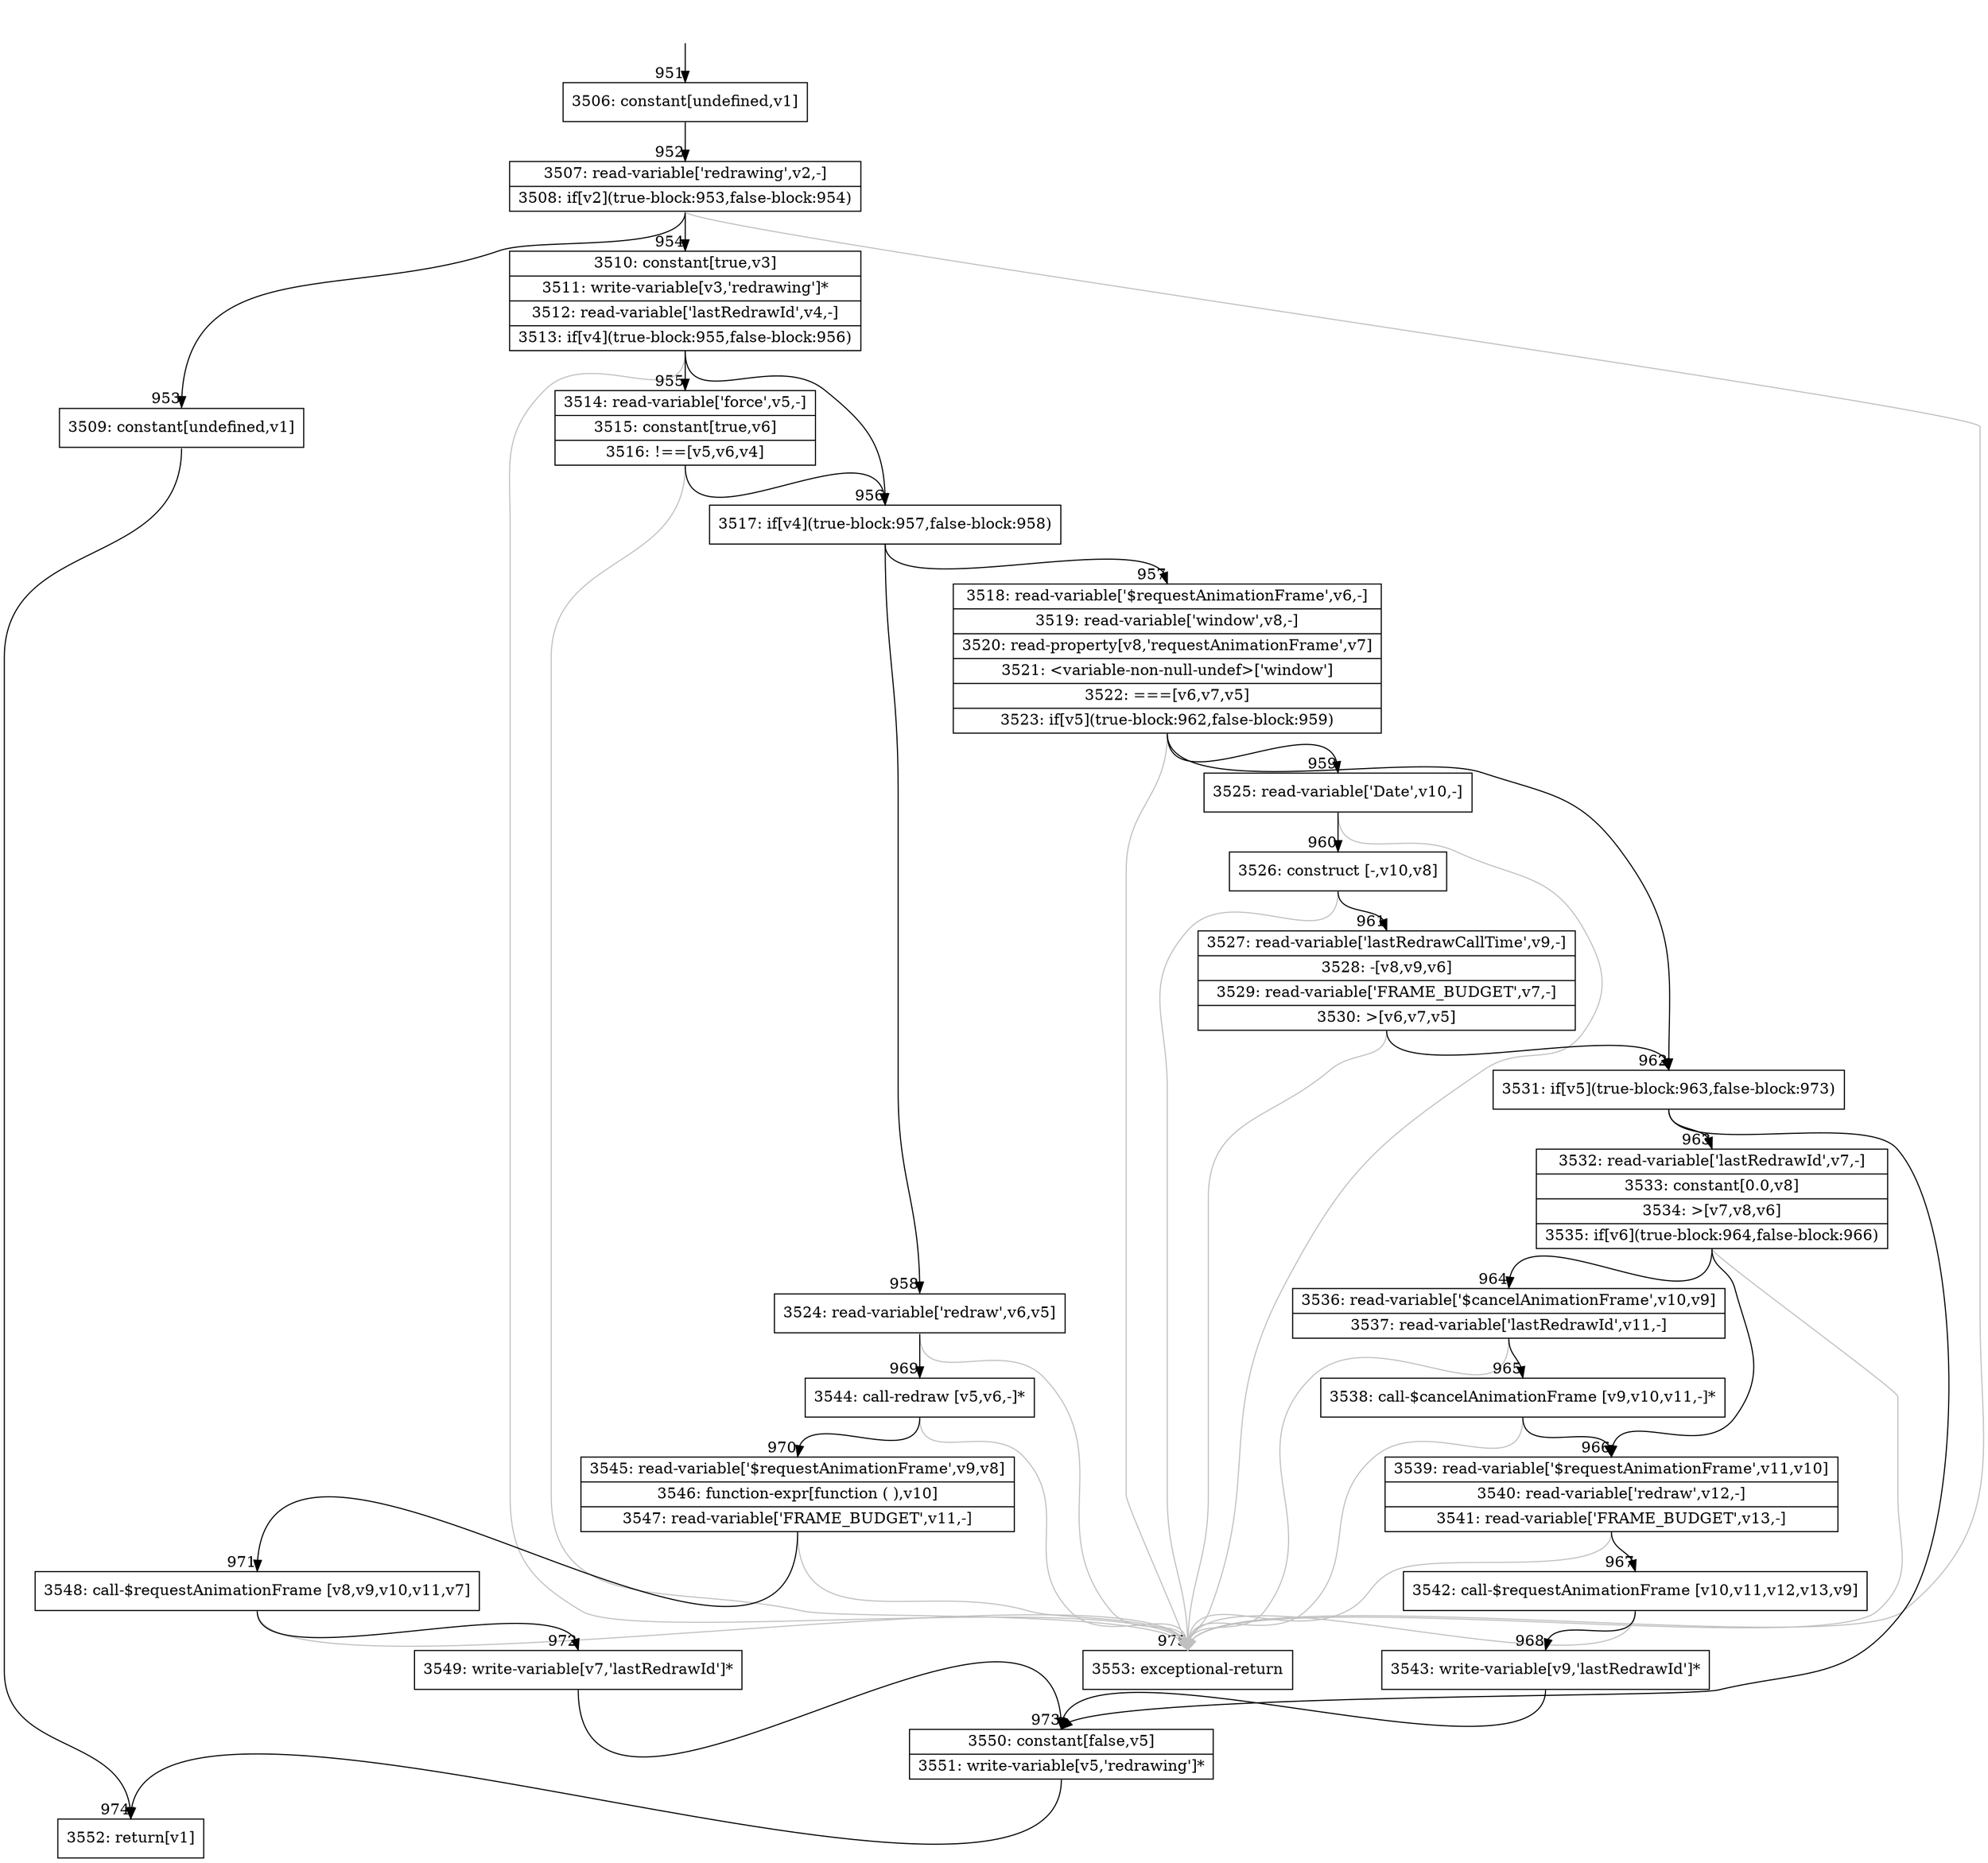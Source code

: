 digraph {
rankdir="TD"
BB_entry31[shape=none,label=""];
BB_entry31 -> BB951 [tailport=s, headport=n, headlabel="    951"]
BB951 [shape=record label="{3506: constant[undefined,v1]}" ] 
BB951 -> BB952 [tailport=s, headport=n, headlabel="      952"]
BB952 [shape=record label="{3507: read-variable['redrawing',v2,-]|3508: if[v2](true-block:953,false-block:954)}" ] 
BB952 -> BB953 [tailport=s, headport=n, headlabel="      953"]
BB952 -> BB954 [tailport=s, headport=n, headlabel="      954"]
BB952 -> BB975 [tailport=s, headport=n, color=gray, headlabel="      975"]
BB953 [shape=record label="{3509: constant[undefined,v1]}" ] 
BB953 -> BB974 [tailport=s, headport=n, headlabel="      974"]
BB954 [shape=record label="{3510: constant[true,v3]|3511: write-variable[v3,'redrawing']*|3512: read-variable['lastRedrawId',v4,-]|3513: if[v4](true-block:955,false-block:956)}" ] 
BB954 -> BB956 [tailport=s, headport=n, headlabel="      956"]
BB954 -> BB955 [tailport=s, headport=n, headlabel="      955"]
BB954 -> BB975 [tailport=s, headport=n, color=gray]
BB955 [shape=record label="{3514: read-variable['force',v5,-]|3515: constant[true,v6]|3516: !==[v5,v6,v4]}" ] 
BB955 -> BB956 [tailport=s, headport=n]
BB955 -> BB975 [tailport=s, headport=n, color=gray]
BB956 [shape=record label="{3517: if[v4](true-block:957,false-block:958)}" ] 
BB956 -> BB957 [tailport=s, headport=n, headlabel="      957"]
BB956 -> BB958 [tailport=s, headport=n, headlabel="      958"]
BB957 [shape=record label="{3518: read-variable['$requestAnimationFrame',v6,-]|3519: read-variable['window',v8,-]|3520: read-property[v8,'requestAnimationFrame',v7]|3521: \<variable-non-null-undef\>['window']|3522: ===[v6,v7,v5]|3523: if[v5](true-block:962,false-block:959)}" ] 
BB957 -> BB962 [tailport=s, headport=n, headlabel="      962"]
BB957 -> BB959 [tailport=s, headport=n, headlabel="      959"]
BB957 -> BB975 [tailport=s, headport=n, color=gray]
BB958 [shape=record label="{3524: read-variable['redraw',v6,v5]}" ] 
BB958 -> BB969 [tailport=s, headport=n, headlabel="      969"]
BB958 -> BB975 [tailport=s, headport=n, color=gray]
BB959 [shape=record label="{3525: read-variable['Date',v10,-]}" ] 
BB959 -> BB960 [tailport=s, headport=n, headlabel="      960"]
BB959 -> BB975 [tailport=s, headport=n, color=gray]
BB960 [shape=record label="{3526: construct [-,v10,v8]}" ] 
BB960 -> BB961 [tailport=s, headport=n, headlabel="      961"]
BB960 -> BB975 [tailport=s, headport=n, color=gray]
BB961 [shape=record label="{3527: read-variable['lastRedrawCallTime',v9,-]|3528: -[v8,v9,v6]|3529: read-variable['FRAME_BUDGET',v7,-]|3530: \>[v6,v7,v5]}" ] 
BB961 -> BB962 [tailport=s, headport=n]
BB961 -> BB975 [tailport=s, headport=n, color=gray]
BB962 [shape=record label="{3531: if[v5](true-block:963,false-block:973)}" ] 
BB962 -> BB963 [tailport=s, headport=n, headlabel="      963"]
BB962 -> BB973 [tailport=s, headport=n, headlabel="      973"]
BB963 [shape=record label="{3532: read-variable['lastRedrawId',v7,-]|3533: constant[0.0,v8]|3534: \>[v7,v8,v6]|3535: if[v6](true-block:964,false-block:966)}" ] 
BB963 -> BB964 [tailport=s, headport=n, headlabel="      964"]
BB963 -> BB966 [tailport=s, headport=n, headlabel="      966"]
BB963 -> BB975 [tailport=s, headport=n, color=gray]
BB964 [shape=record label="{3536: read-variable['$cancelAnimationFrame',v10,v9]|3537: read-variable['lastRedrawId',v11,-]}" ] 
BB964 -> BB965 [tailport=s, headport=n, headlabel="      965"]
BB964 -> BB975 [tailport=s, headport=n, color=gray]
BB965 [shape=record label="{3538: call-$cancelAnimationFrame [v9,v10,v11,-]*}" ] 
BB965 -> BB966 [tailport=s, headport=n]
BB965 -> BB975 [tailport=s, headport=n, color=gray]
BB966 [shape=record label="{3539: read-variable['$requestAnimationFrame',v11,v10]|3540: read-variable['redraw',v12,-]|3541: read-variable['FRAME_BUDGET',v13,-]}" ] 
BB966 -> BB967 [tailport=s, headport=n, headlabel="      967"]
BB966 -> BB975 [tailport=s, headport=n, color=gray]
BB967 [shape=record label="{3542: call-$requestAnimationFrame [v10,v11,v12,v13,v9]}" ] 
BB967 -> BB968 [tailport=s, headport=n, headlabel="      968"]
BB967 -> BB975 [tailport=s, headport=n, color=gray]
BB968 [shape=record label="{3543: write-variable[v9,'lastRedrawId']*}" ] 
BB968 -> BB973 [tailport=s, headport=n]
BB969 [shape=record label="{3544: call-redraw [v5,v6,-]*}" ] 
BB969 -> BB970 [tailport=s, headport=n, headlabel="      970"]
BB969 -> BB975 [tailport=s, headport=n, color=gray]
BB970 [shape=record label="{3545: read-variable['$requestAnimationFrame',v9,v8]|3546: function-expr[function ( ),v10]|3547: read-variable['FRAME_BUDGET',v11,-]}" ] 
BB970 -> BB971 [tailport=s, headport=n, headlabel="      971"]
BB970 -> BB975 [tailport=s, headport=n, color=gray]
BB971 [shape=record label="{3548: call-$requestAnimationFrame [v8,v9,v10,v11,v7]}" ] 
BB971 -> BB972 [tailport=s, headport=n, headlabel="      972"]
BB971 -> BB975 [tailport=s, headport=n, color=gray]
BB972 [shape=record label="{3549: write-variable[v7,'lastRedrawId']*}" ] 
BB972 -> BB973 [tailport=s, headport=n]
BB973 [shape=record label="{3550: constant[false,v5]|3551: write-variable[v5,'redrawing']*}" ] 
BB973 -> BB974 [tailport=s, headport=n]
BB974 [shape=record label="{3552: return[v1]}" ] 
BB975 [shape=record label="{3553: exceptional-return}" ] 
//#$~ 627
}
